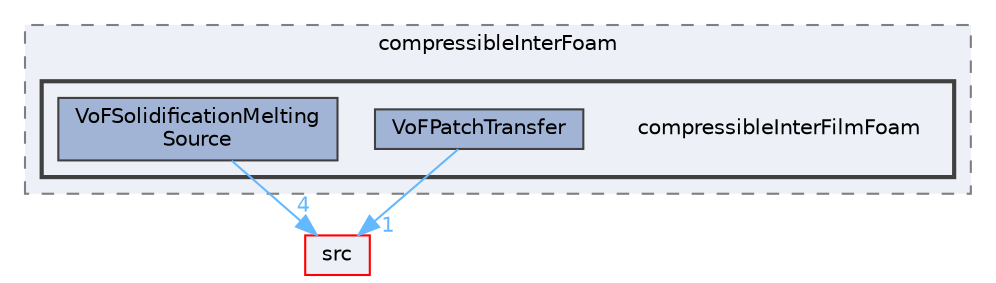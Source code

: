 digraph "applications/solvers/multiphase/compressibleInterFoam/compressibleInterFilmFoam"
{
 // LATEX_PDF_SIZE
  bgcolor="transparent";
  edge [fontname=Helvetica,fontsize=10,labelfontname=Helvetica,labelfontsize=10];
  node [fontname=Helvetica,fontsize=10,shape=box,height=0.2,width=0.4];
  compound=true
  subgraph clusterdir_fb05bcc430bbe51efa429e7fa7725607 {
    graph [ bgcolor="#edf0f7", pencolor="grey50", label="compressibleInterFoam", fontname=Helvetica,fontsize=10 style="filled,dashed", URL="dir_fb05bcc430bbe51efa429e7fa7725607.html",tooltip=""]
  subgraph clusterdir_75b9f74adb163bfb4b9c016bd690a11e {
    graph [ bgcolor="#edf0f7", pencolor="grey25", label="", fontname=Helvetica,fontsize=10 style="filled,bold", URL="dir_75b9f74adb163bfb4b9c016bd690a11e.html",tooltip=""]
    dir_75b9f74adb163bfb4b9c016bd690a11e [shape=plaintext, label="compressibleInterFilmFoam"];
  dir_078378890385ca1fa59ac2d8b50246ef [label="VoFPatchTransfer", fillcolor="#a2b4d6", color="grey25", style="filled", URL="dir_078378890385ca1fa59ac2d8b50246ef.html",tooltip=""];
  dir_b5956064bdb30fbe9cebb860a4e205d6 [label="VoFSolidificationMelting\lSource", fillcolor="#a2b4d6", color="grey25", style="filled", URL="dir_b5956064bdb30fbe9cebb860a4e205d6.html",tooltip=""];
  }
  }
  dir_68267d1309a1af8e8297ef4c3efbcdba [label="src", fillcolor="#edf0f7", color="red", style="filled", URL="dir_68267d1309a1af8e8297ef4c3efbcdba.html",tooltip=""];
  dir_078378890385ca1fa59ac2d8b50246ef->dir_68267d1309a1af8e8297ef4c3efbcdba [headlabel="1", labeldistance=1.5 headhref="dir_004289_003729.html" href="dir_004289_003729.html" color="steelblue1" fontcolor="steelblue1"];
  dir_b5956064bdb30fbe9cebb860a4e205d6->dir_68267d1309a1af8e8297ef4c3efbcdba [headlabel="4", labeldistance=1.5 headhref="dir_004292_003729.html" href="dir_004292_003729.html" color="steelblue1" fontcolor="steelblue1"];
}
